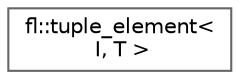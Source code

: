 digraph "Graphical Class Hierarchy"
{
 // INTERACTIVE_SVG=YES
 // LATEX_PDF_SIZE
  bgcolor="transparent";
  edge [fontname=Helvetica,fontsize=10,labelfontname=Helvetica,labelfontsize=10];
  node [fontname=Helvetica,fontsize=10,shape=box,height=0.2,width=0.4];
  rankdir="LR";
  Node0 [id="Node000000",label="fl::tuple_element\<\l I, T \>",height=0.2,width=0.4,color="grey40", fillcolor="white", style="filled",URL="$d4/d36/namespacefl.html#d2/d97/structfl_1_1tuple__element",tooltip=" "];
}
